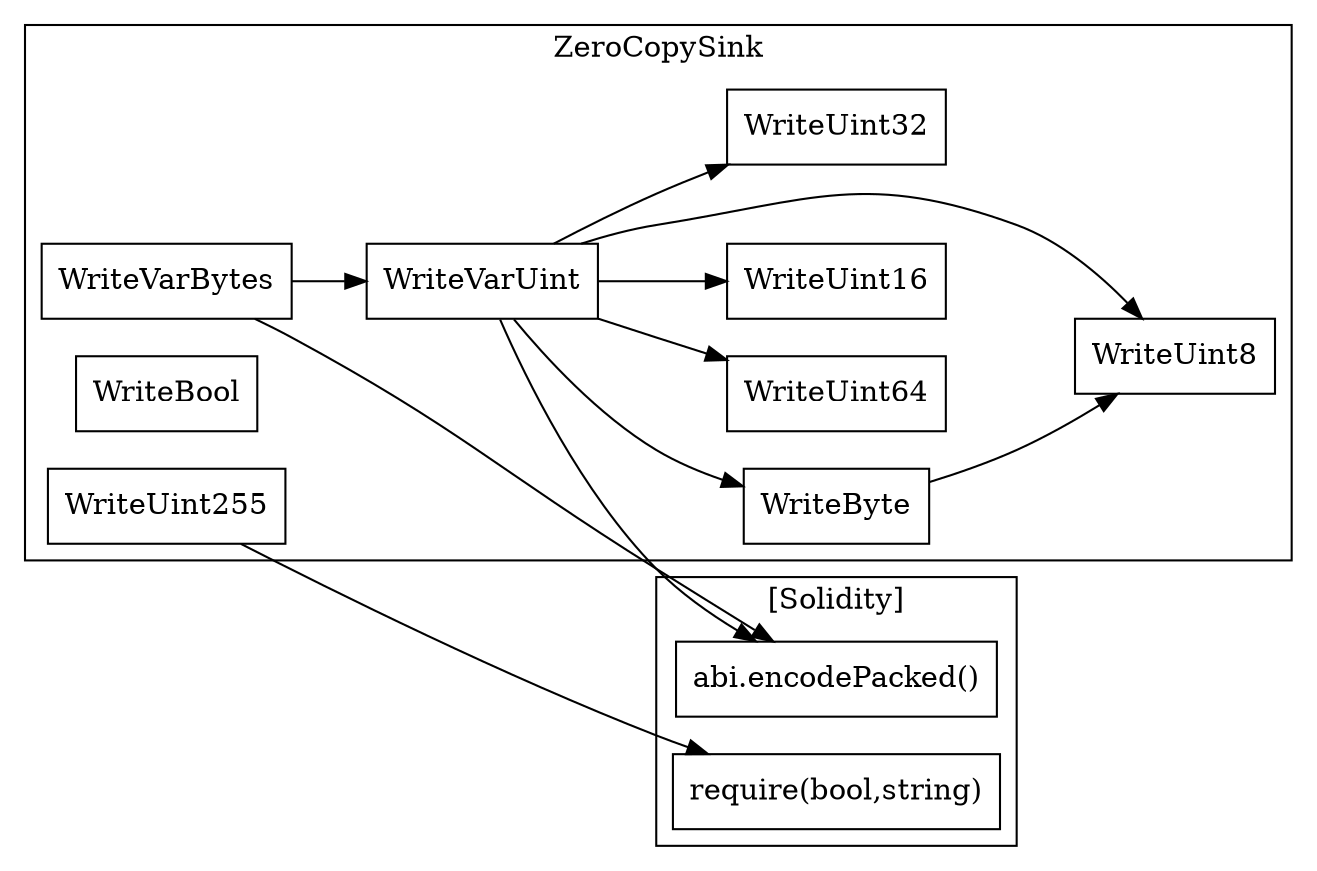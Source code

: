 strict digraph {
rankdir="LR"
node [shape=box]
subgraph cluster_882_ZeroCopySink {
label = "ZeroCopySink"
"882_WriteVarBytes" [label="WriteVarBytes"]
"882_WriteByte" [label="WriteByte"]
"882_WriteUint64" [label="WriteUint64"]
"882_WriteBool" [label="WriteBool"]
"882_WriteUint16" [label="WriteUint16"]
"882_WriteVarUint" [label="WriteVarUint"]
"882_WriteUint8" [label="WriteUint8"]
"882_WriteUint255" [label="WriteUint255"]
"882_WriteUint32" [label="WriteUint32"]
"882_WriteByte" -> "882_WriteUint8"
"882_WriteVarUint" -> "882_WriteUint16"
"882_WriteVarUint" -> "882_WriteByte"
"882_WriteVarBytes" -> "882_WriteVarUint"
"882_WriteVarUint" -> "882_WriteUint64"
"882_WriteVarUint" -> "882_WriteUint32"
"882_WriteVarUint" -> "882_WriteUint8"
}subgraph cluster_solidity {
label = "[Solidity]"
"require(bool,string)" 
"abi.encodePacked()" 
"882_WriteVarBytes" -> "abi.encodePacked()"
"882_WriteUint255" -> "require(bool,string)"
"882_WriteVarUint" -> "abi.encodePacked()"
}
}